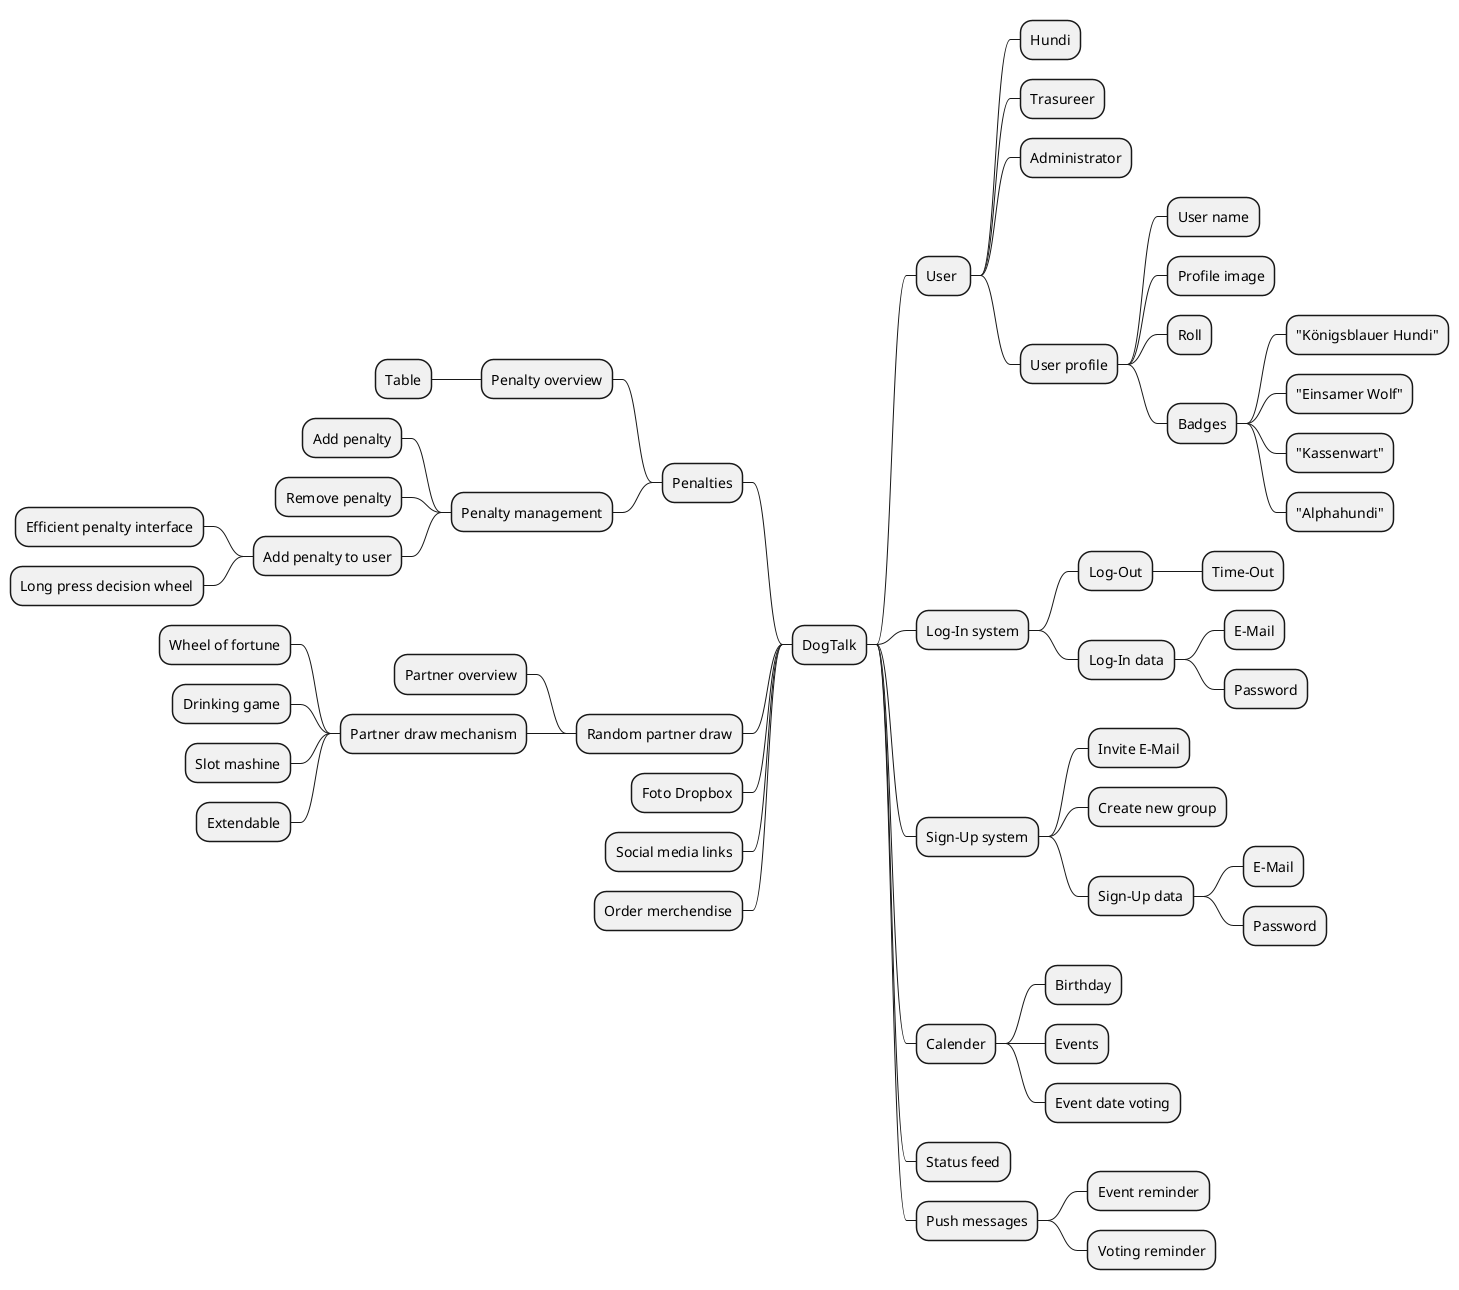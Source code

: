 @startmindmap
+ DogTalk

++ User 
+++ Hundi
+++ Trasureer
+++ Administrator
+++ User profile
++++ User name
++++ Profile image
++++ Roll
++++ Badges
+++++ "Königsblauer Hundi"
+++++ "Einsamer Wolf"
+++++ "Kassenwart"
+++++ "Alphahundi"

++ Log-In system
+++ Log-Out
++++ Time-Out
+++ Log-In data
++++ E-Mail
++++ Password

++ Sign-Up system
+++ Invite E-Mail
+++ Create new group
+++ Sign-Up data
++++ E-Mail
++++ Password

++ Calender
+++ Birthday
+++ Events
+++ Event date voting

++ Status feed

++ Push messages
+++ Event reminder
+++ Voting reminder

-- Penalties
--- Penalty overview
---- Table
--- Penalty management
---- Add penalty
---- Remove penalty
---- Add penalty to user
----- Efficient penalty interface
----- Long press decision wheel

-- Random partner draw
--- Partner overview
--- Partner draw mechanism
---- Wheel of fortune
---- Drinking game
---- Slot mashine
---- Extendable

-- Foto Dropbox

-- Social media links

-- Order merchendise

@endmindmap